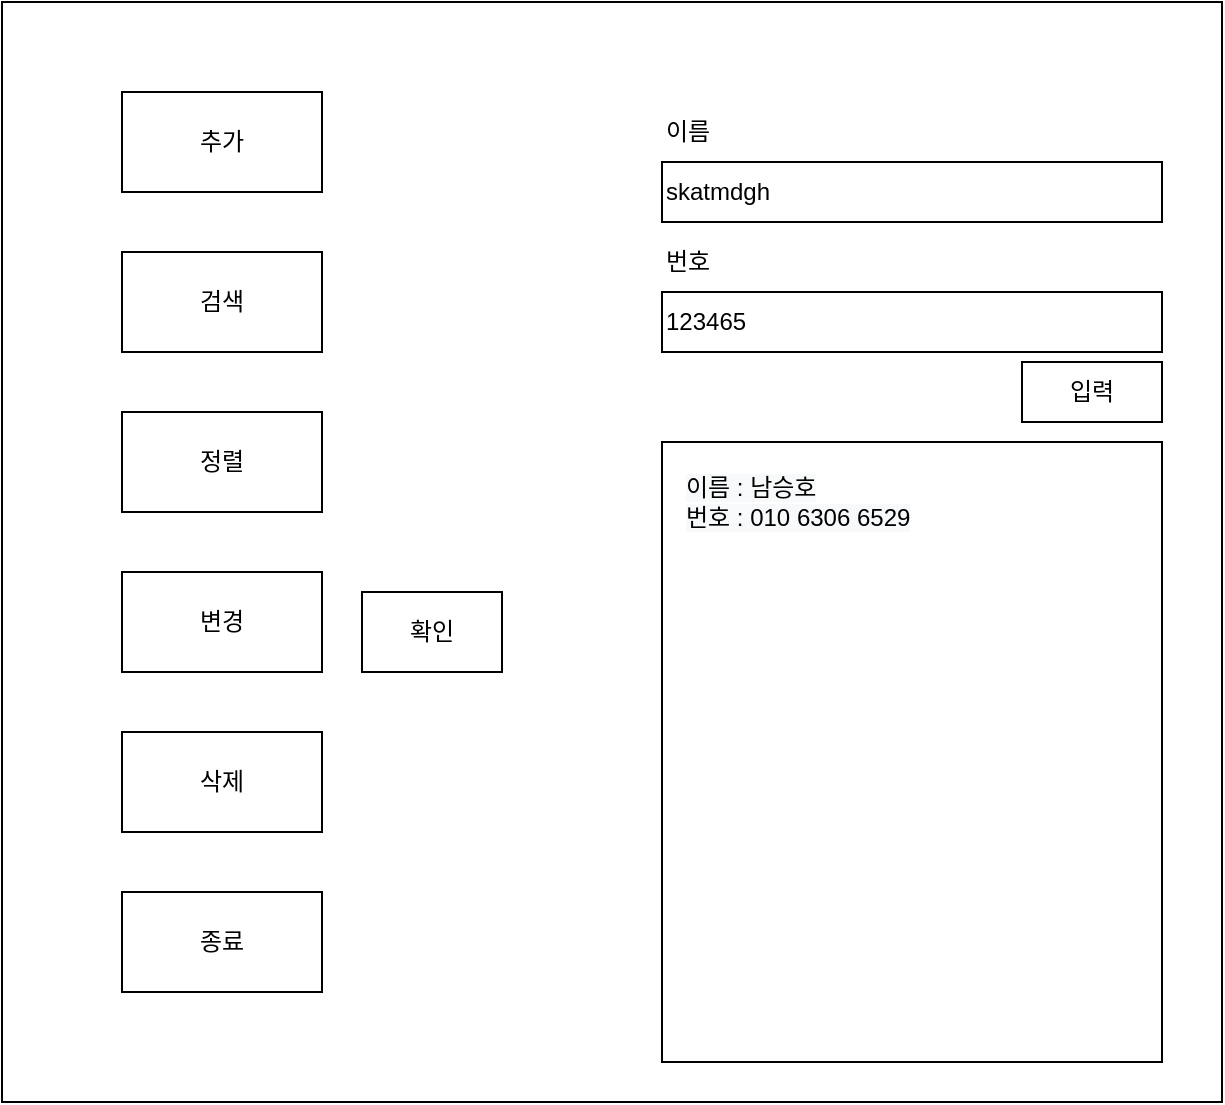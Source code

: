 <mxfile version="14.4.8" type="github">
  <diagram id="EfojbiY99QNXChPEN2Wb" name="페이지-1">
    <mxGraphModel dx="1422" dy="794" grid="1" gridSize="10" guides="1" tooltips="1" connect="1" arrows="1" fold="1" page="1" pageScale="1" pageWidth="1169" pageHeight="1654" math="0" shadow="0">
      <root>
        <mxCell id="0" />
        <mxCell id="1" parent="0" />
        <mxCell id="UplPQR8TjaRG6dBPHjRI-1" value="" style="rounded=0;whiteSpace=wrap;html=1;" parent="1" vertex="1">
          <mxGeometry x="300" y="110" width="610" height="550" as="geometry" />
        </mxCell>
        <mxCell id="UplPQR8TjaRG6dBPHjRI-2" value="&lt;p style=&quot;line-height: 170%&quot;&gt;&lt;br&gt;&lt;/p&gt;" style="rounded=0;whiteSpace=wrap;html=1;align=left;" parent="1" vertex="1">
          <mxGeometry x="630" y="330" width="250" height="310" as="geometry" />
        </mxCell>
        <mxCell id="UplPQR8TjaRG6dBPHjRI-6" value="&#xa;&#xa;&lt;span style=&quot;color: rgb(0, 0, 0); font-family: helvetica; font-size: 12px; font-style: normal; font-weight: 400; letter-spacing: normal; text-indent: 0px; text-transform: none; word-spacing: 0px; background-color: rgb(248, 249, 250); display: inline; float: none;&quot;&gt;이름 : 남승호&lt;/span&gt;&lt;br style=&quot;color: rgb(0, 0, 0); font-family: helvetica; font-size: 12px; font-style: normal; font-weight: 400; letter-spacing: normal; text-indent: 0px; text-transform: none; word-spacing: 0px; background-color: rgb(248, 249, 250);&quot;&gt;&lt;span style=&quot;color: rgb(0, 0, 0); font-family: helvetica; font-size: 12px; font-style: normal; font-weight: 400; letter-spacing: normal; text-indent: 0px; text-transform: none; word-spacing: 0px; background-color: rgb(248, 249, 250); display: inline; float: none;&quot;&gt;번호 : 010 6306 6529&lt;/span&gt;&#xa;&#xa;" style="text;html=1;strokeColor=none;fillColor=none;align=left;verticalAlign=middle;whiteSpace=wrap;rounded=0;" parent="1" vertex="1">
          <mxGeometry x="640" y="320" width="170" height="80" as="geometry" />
        </mxCell>
        <mxCell id="UplPQR8TjaRG6dBPHjRI-7" value="123465" style="rounded=0;whiteSpace=wrap;html=1;align=left;" parent="1" vertex="1">
          <mxGeometry x="630" y="255" width="250" height="30" as="geometry" />
        </mxCell>
        <mxCell id="UplPQR8TjaRG6dBPHjRI-8" value="skatmdgh" style="rounded=0;whiteSpace=wrap;html=1;align=left;" parent="1" vertex="1">
          <mxGeometry x="630" y="190" width="250" height="30" as="geometry" />
        </mxCell>
        <mxCell id="UplPQR8TjaRG6dBPHjRI-9" value="이름" style="text;html=1;strokeColor=none;fillColor=none;align=left;verticalAlign=middle;whiteSpace=wrap;rounded=0;" parent="1" vertex="1">
          <mxGeometry x="630" y="160" width="60" height="30" as="geometry" />
        </mxCell>
        <mxCell id="UplPQR8TjaRG6dBPHjRI-10" value="번호" style="text;html=1;strokeColor=none;fillColor=none;align=left;verticalAlign=middle;whiteSpace=wrap;rounded=0;" parent="1" vertex="1">
          <mxGeometry x="630" y="225" width="60" height="30" as="geometry" />
        </mxCell>
        <mxCell id="UplPQR8TjaRG6dBPHjRI-11" value="추가" style="rounded=0;whiteSpace=wrap;html=1;align=center;" parent="1" vertex="1">
          <mxGeometry x="360" y="155" width="100" height="50" as="geometry" />
        </mxCell>
        <mxCell id="UplPQR8TjaRG6dBPHjRI-12" value="검색" style="rounded=0;whiteSpace=wrap;html=1;align=center;" parent="1" vertex="1">
          <mxGeometry x="360" y="235" width="100" height="50" as="geometry" />
        </mxCell>
        <mxCell id="UplPQR8TjaRG6dBPHjRI-15" value="정렬" style="rounded=0;whiteSpace=wrap;html=1;align=center;" parent="1" vertex="1">
          <mxGeometry x="360" y="315" width="100" height="50" as="geometry" />
        </mxCell>
        <mxCell id="UplPQR8TjaRG6dBPHjRI-16" value="변경" style="rounded=0;whiteSpace=wrap;html=1;align=center;" parent="1" vertex="1">
          <mxGeometry x="360" y="395" width="100" height="50" as="geometry" />
        </mxCell>
        <mxCell id="UplPQR8TjaRG6dBPHjRI-17" value="삭제" style="rounded=0;whiteSpace=wrap;html=1;align=center;" parent="1" vertex="1">
          <mxGeometry x="360" y="475" width="100" height="50" as="geometry" />
        </mxCell>
        <mxCell id="UplPQR8TjaRG6dBPHjRI-18" value="종료" style="rounded=0;whiteSpace=wrap;html=1;align=center;" parent="1" vertex="1">
          <mxGeometry x="360" y="555" width="100" height="50" as="geometry" />
        </mxCell>
        <mxCell id="UplPQR8TjaRG6dBPHjRI-19" value="확인" style="rounded=0;whiteSpace=wrap;html=1;align=center;" parent="1" vertex="1">
          <mxGeometry x="480" y="405" width="70" height="40" as="geometry" />
        </mxCell>
        <mxCell id="PBCC5VFPrvsIz2TJ0Jai-1" value="입력" style="rounded=0;whiteSpace=wrap;html=1;align=center;" vertex="1" parent="1">
          <mxGeometry x="810" y="290" width="70" height="30" as="geometry" />
        </mxCell>
      </root>
    </mxGraphModel>
  </diagram>
</mxfile>
